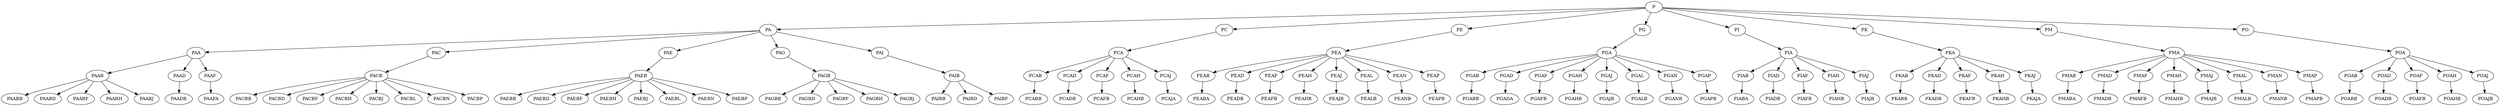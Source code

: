 digraph mytree{
P->PA
PA->PAA
PAA->PAAB
PAAB->PAABB
PAAB->PAABD
PAAB->PAABF
PAAB->PAABH
PAAB->PAABJ
PAA->PAAD
PAAD->PAADB
PAA->PAAF
PAAF->PAAFA
PA->PAC
PAC->PACB
PACB->PACBB
PACB->PACBD
PACB->PACBF
PACB->PACBH
PACB->PACBJ
PACB->PACBL
PACB->PACBN
PACB->PACBP
PA->PAE
PAE->PAEB
PAEB->PAEBB
PAEB->PAEBD
PAEB->PAEBF
PAEB->PAEBH
PAEB->PAEBJ
PAEB->PAEBL
PAEB->PAEBN
PAEB->PAEBP
PA->PAG
PAG->PAGB
PAGB->PAGBB
PAGB->PAGBD
PAGB->PAGBF
PAGB->PAGBH
PAGB->PAGBJ
PA->PAI
PAI->PAIB
PAIB->PAIBB
PAIB->PAIBD
PAIB->PAIBF
P->PC
PC->PCA
PCA->PCAB
PCAB->PCABB
PCA->PCAD
PCAD->PCADB
PCA->PCAF
PCAF->PCAFB
PCA->PCAH
PCAH->PCAHB
PCA->PCAJ
PCAJ->PCAJA
P->PE
PE->PEA
PEA->PEAB
PEAB->PEABA
PEA->PEAD
PEAD->PEADB
PEA->PEAF
PEAF->PEAFB
PEA->PEAH
PEAH->PEAHB
PEA->PEAJ
PEAJ->PEAJB
PEA->PEAL
PEAL->PEALB
PEA->PEAN
PEAN->PEANB
PEA->PEAP
PEAP->PEAPB
P->PG
PG->PGA
PGA->PGAB
PGAB->PGABB
PGA->PGAD
PGAD->PGADA
PGA->PGAF
PGAF->PGAFB
PGA->PGAH
PGAH->PGAHB
PGA->PGAJ
PGAJ->PGAJB
PGA->PGAL
PGAL->PGALB
PGA->PGAN
PGAN->PGANB
PGA->PGAP
PGAP->PGAPB
P->PI
PI->PIA
PIA->PIAB
PIAB->PIABA
PIA->PIAD
PIAD->PIADB
PIA->PIAF
PIAF->PIAFB
PIA->PIAH
PIAH->PIAHB
PIA->PIAJ
PIAJ->PIAJB
P->PK
PK->PKA
PKA->PKAB
PKAB->PKABB
PKA->PKAD
PKAD->PKADB
PKA->PKAF
PKAF->PKAFB
PKA->PKAH
PKAH->PKAHB
PKA->PKAJ
PKAJ->PKAJA
P->PM
PM->PMA
PMA->PMAB
PMAB->PMABA
PMA->PMAD
PMAD->PMADB
PMA->PMAF
PMAF->PMAFB
PMA->PMAH
PMAH->PMAHB
PMA->PMAJ
PMAJ->PMAJB
PMA->PMAL
PMAL->PMALB
PMA->PMAN
PMAN->PMANB
PMA->PMAP
PMAP->PMAPB
P->PO
PO->POA
POA->POAB
POAB->POABB
POA->POAD
POAD->POADB
POA->POAF
POAF->POAFB
POA->POAH
POAH->POAHB
POA->POAJ
POAJ->POAJB
}